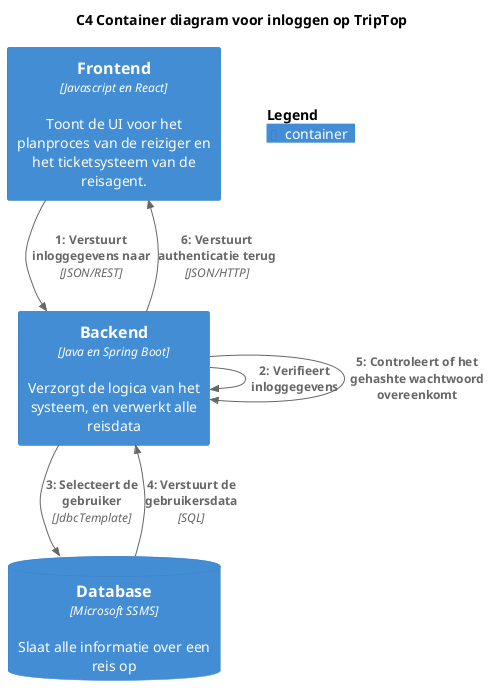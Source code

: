 @startuml C4 Container diagram voor inloggen op TripTop
title C4 Container diagram voor inloggen op TripTop
!include <C4/C4_Container.puml>

top to bottom direction

SHOW_PERSON_OUTLINE()

Container(frontend, "Frontend", "Javascript en React", "Toont de UI voor het planproces van de reiziger en het ticketsysteem van de reisagent.")
Container(backend, "Backend", "Java en Spring Boot", "Verzorgt de logica van het systeem, en verwerkt alle reisdata")
ContainerDb(db, "Database", "Microsoft SSMS", "Slaat alle informatie over een reis op")

Rel(frontend, backend, "1: Verstuurt inloggegevens naar", "JSON/REST")

Rel(backend, backend, "2: Verifieert inloggegevens")

Rel(backend, db, "3: Selecteert de gebruiker", "JdbcTemplate")
Rel(db, backend, "4: Verstuurt de gebruikersdata", "SQL")
Rel(backend, backend, "5: Controleert of het gehashte wachtwoord overeenkomt")
Rel(backend, frontend, "6: Verstuurt authenticatie terug", "JSON/HTTP")

SHOW_FLOATING_LEGEND()

@enduml